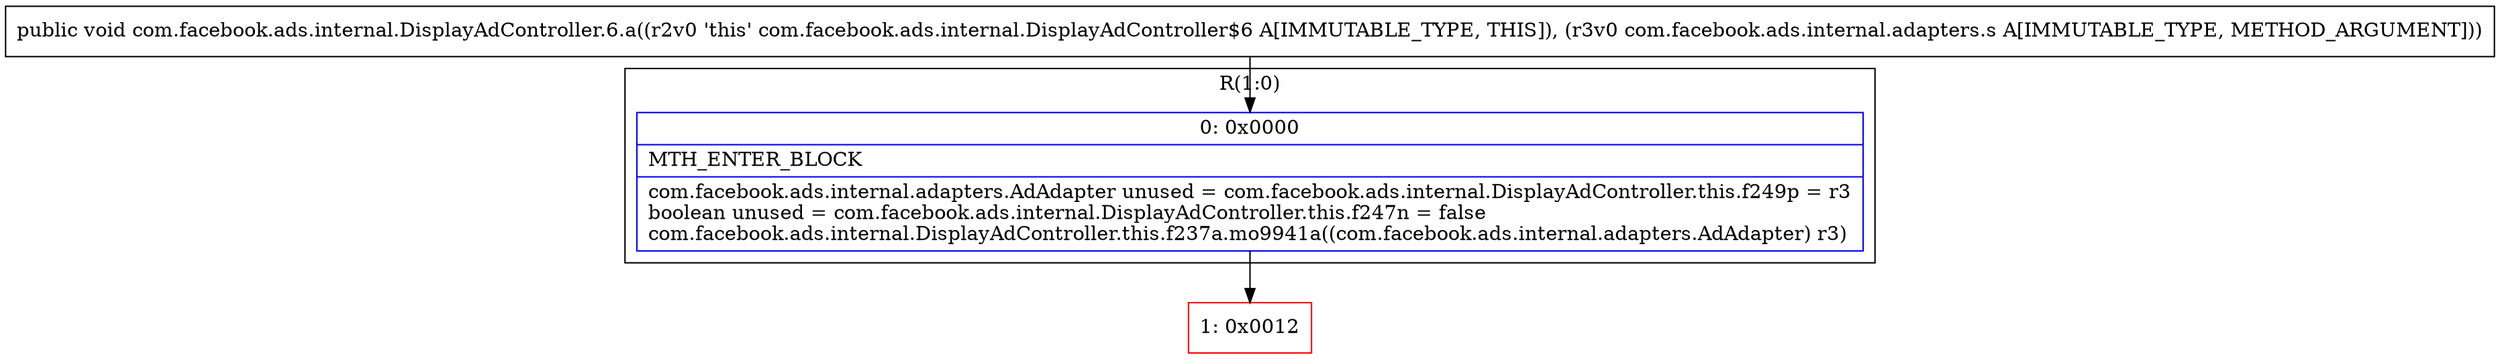 digraph "CFG forcom.facebook.ads.internal.DisplayAdController.6.a(Lcom\/facebook\/ads\/internal\/adapters\/s;)V" {
subgraph cluster_Region_2098180583 {
label = "R(1:0)";
node [shape=record,color=blue];
Node_0 [shape=record,label="{0\:\ 0x0000|MTH_ENTER_BLOCK\l|com.facebook.ads.internal.adapters.AdAdapter unused = com.facebook.ads.internal.DisplayAdController.this.f249p = r3\lboolean unused = com.facebook.ads.internal.DisplayAdController.this.f247n = false\lcom.facebook.ads.internal.DisplayAdController.this.f237a.mo9941a((com.facebook.ads.internal.adapters.AdAdapter) r3)\l}"];
}
Node_1 [shape=record,color=red,label="{1\:\ 0x0012}"];
MethodNode[shape=record,label="{public void com.facebook.ads.internal.DisplayAdController.6.a((r2v0 'this' com.facebook.ads.internal.DisplayAdController$6 A[IMMUTABLE_TYPE, THIS]), (r3v0 com.facebook.ads.internal.adapters.s A[IMMUTABLE_TYPE, METHOD_ARGUMENT])) }"];
MethodNode -> Node_0;
Node_0 -> Node_1;
}

